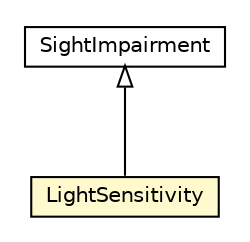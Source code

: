 #!/usr/local/bin/dot
#
# Class diagram 
# Generated by UMLGraph version R5_6-24-gf6e263 (http://www.umlgraph.org/)
#

digraph G {
	edge [fontname="Helvetica",fontsize=10,labelfontname="Helvetica",labelfontsize=10];
	node [fontname="Helvetica",fontsize=10,shape=plaintext];
	nodesep=0.25;
	ranksep=0.5;
	// org.universAAL.ontology.impairment.SightImpairment
	c4998370 [label=<<table title="org.universAAL.ontology.impairment.SightImpairment" border="0" cellborder="1" cellspacing="0" cellpadding="2" port="p" href="./SightImpairment.html">
		<tr><td><table border="0" cellspacing="0" cellpadding="1">
<tr><td align="center" balign="center"> SightImpairment </td></tr>
		</table></td></tr>
		</table>>, URL="./SightImpairment.html", fontname="Helvetica", fontcolor="black", fontsize=10.0];
	// org.universAAL.ontology.impairment.LightSensitivity
	c4998371 [label=<<table title="org.universAAL.ontology.impairment.LightSensitivity" border="0" cellborder="1" cellspacing="0" cellpadding="2" port="p" bgcolor="lemonChiffon" href="./LightSensitivity.html">
		<tr><td><table border="0" cellspacing="0" cellpadding="1">
<tr><td align="center" balign="center"> LightSensitivity </td></tr>
		</table></td></tr>
		</table>>, URL="./LightSensitivity.html", fontname="Helvetica", fontcolor="black", fontsize=10.0];
	//org.universAAL.ontology.impairment.LightSensitivity extends org.universAAL.ontology.impairment.SightImpairment
	c4998370:p -> c4998371:p [dir=back,arrowtail=empty];
}

